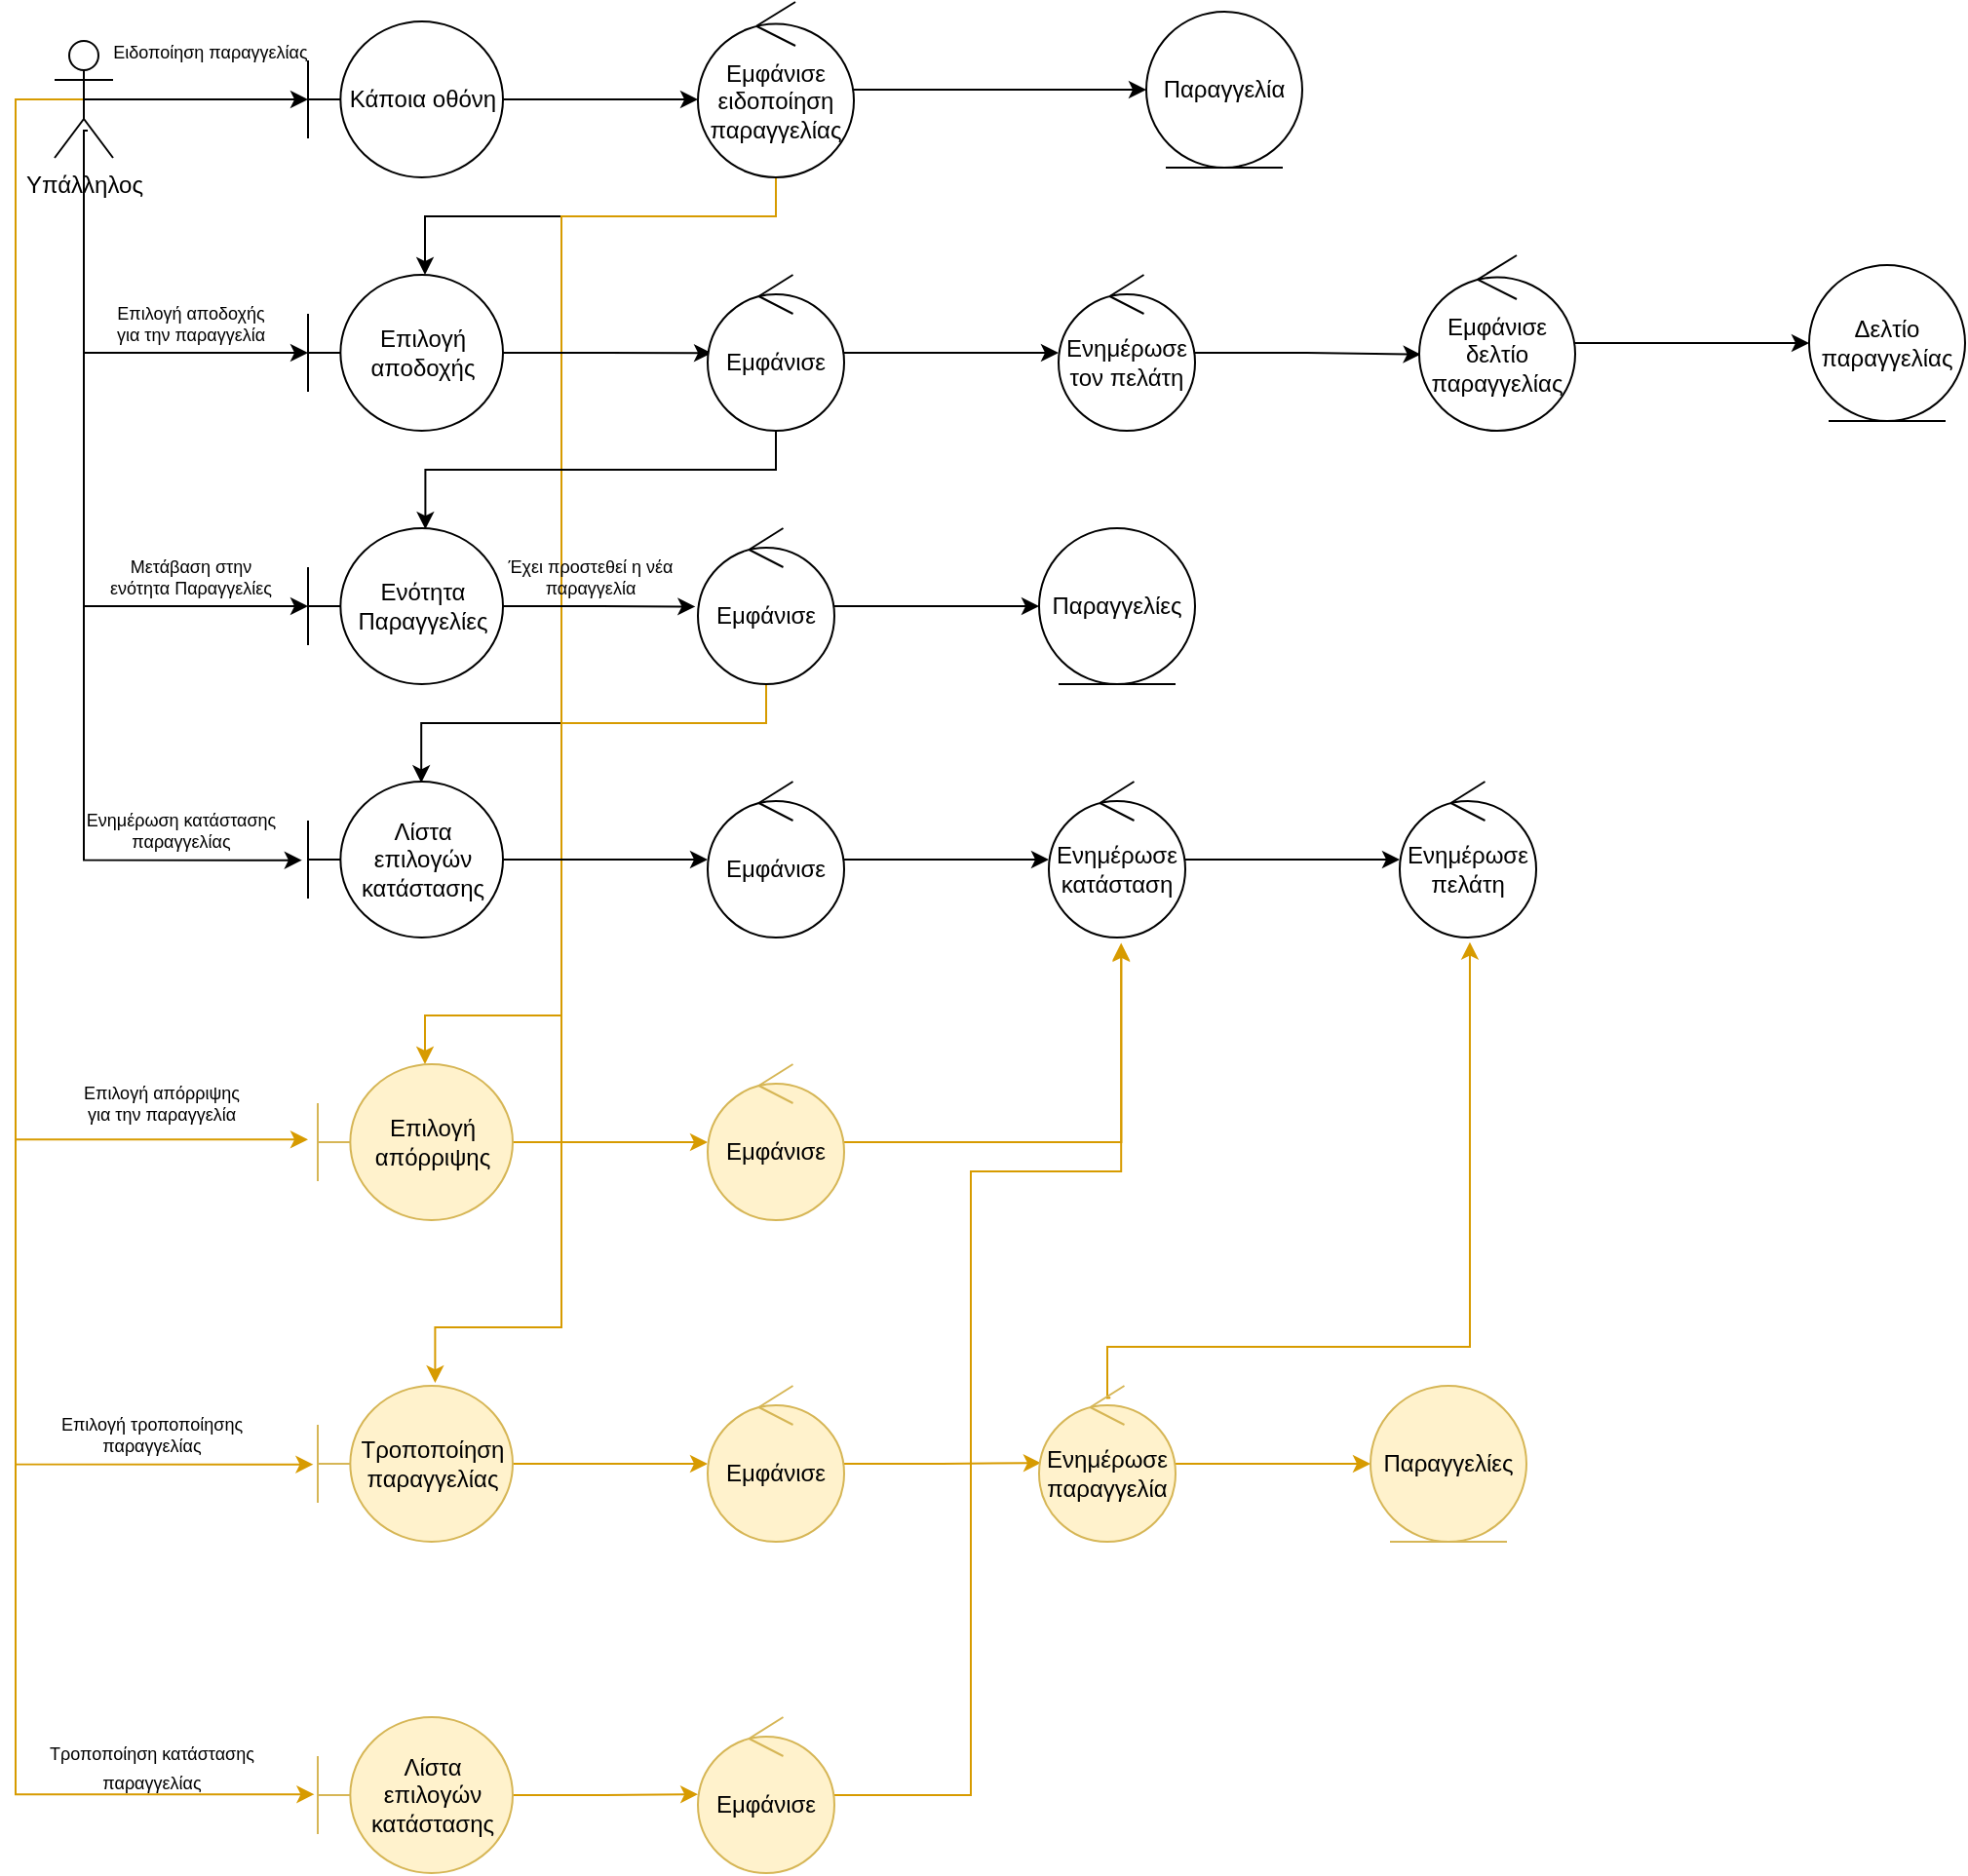 <mxfile version="17.4.6" type="device"><diagram id="UQFXTWa3-OkC9Rg5esDg" name="Page-1"><mxGraphModel dx="2307" dy="1287" grid="1" gridSize="10" guides="1" tooltips="1" connect="1" arrows="1" fold="1" page="1" pageScale="1" pageWidth="827" pageHeight="1169" math="0" shadow="0"><root><mxCell id="0"/><mxCell id="1" parent="0"/><mxCell id="y0UVDq58jYLbsLcT_Qaw-15" style="edgeStyle=orthogonalEdgeStyle;rounded=0;orthogonalLoop=1;jettySize=auto;html=1;entryX=0;entryY=0.5;entryDx=0;entryDy=0;entryPerimeter=0;exitX=0.5;exitY=0.5;exitDx=0;exitDy=0;exitPerimeter=0;" parent="1" source="y0UVDq58jYLbsLcT_Qaw-1" target="y0UVDq58jYLbsLcT_Qaw-4" edge="1"><mxGeometry relative="1" as="geometry"/></mxCell><mxCell id="y0UVDq58jYLbsLcT_Qaw-19" style="edgeStyle=orthogonalEdgeStyle;rounded=0;orthogonalLoop=1;jettySize=auto;html=1;entryX=0;entryY=0.5;entryDx=0;entryDy=0;entryPerimeter=0;exitX=0.567;exitY=0.767;exitDx=0;exitDy=0;exitPerimeter=0;" parent="1" source="y0UVDq58jYLbsLcT_Qaw-1" target="y0UVDq58jYLbsLcT_Qaw-7" edge="1"><mxGeometry relative="1" as="geometry"><Array as="points"><mxPoint x="55" y="106"/><mxPoint x="55" y="220"/></Array></mxGeometry></mxCell><mxCell id="y0UVDq58jYLbsLcT_Qaw-28" style="edgeStyle=orthogonalEdgeStyle;rounded=0;orthogonalLoop=1;jettySize=auto;html=1;entryX=0;entryY=0.5;entryDx=0;entryDy=0;entryPerimeter=0;" parent="1" source="y0UVDq58jYLbsLcT_Qaw-1" target="y0UVDq58jYLbsLcT_Qaw-25" edge="1"><mxGeometry relative="1" as="geometry"><Array as="points"><mxPoint x="55" y="350"/></Array></mxGeometry></mxCell><mxCell id="y0UVDq58jYLbsLcT_Qaw-36" style="edgeStyle=orthogonalEdgeStyle;rounded=0;orthogonalLoop=1;jettySize=auto;html=1;entryX=-0.031;entryY=0.504;entryDx=0;entryDy=0;entryPerimeter=0;" parent="1" source="y0UVDq58jYLbsLcT_Qaw-1" target="y0UVDq58jYLbsLcT_Qaw-32" edge="1"><mxGeometry relative="1" as="geometry"><Array as="points"><mxPoint x="55" y="480"/></Array></mxGeometry></mxCell><mxCell id="cE5y3oamWATbXAIDFSsi-21" style="edgeStyle=orthogonalEdgeStyle;rounded=0;orthogonalLoop=1;jettySize=auto;html=1;entryX=-0.05;entryY=0.483;entryDx=0;entryDy=0;entryPerimeter=0;fillColor=#ffe6cc;strokeColor=#d79b00;exitX=0.5;exitY=0.5;exitDx=0;exitDy=0;exitPerimeter=0;" edge="1" parent="1" source="y0UVDq58jYLbsLcT_Qaw-1" target="cE5y3oamWATbXAIDFSsi-3"><mxGeometry relative="1" as="geometry"><Array as="points"><mxPoint x="20" y="90"/><mxPoint x="20" y="624"/></Array></mxGeometry></mxCell><mxCell id="cE5y3oamWATbXAIDFSsi-22" style="edgeStyle=orthogonalEdgeStyle;rounded=0;orthogonalLoop=1;jettySize=auto;html=1;entryX=-0.023;entryY=0.504;entryDx=0;entryDy=0;entryPerimeter=0;fillColor=#ffe6cc;strokeColor=#d79b00;" edge="1" parent="1" source="y0UVDq58jYLbsLcT_Qaw-1" target="cE5y3oamWATbXAIDFSsi-5"><mxGeometry relative="1" as="geometry"><Array as="points"><mxPoint x="20" y="90"/><mxPoint x="20" y="790"/></Array></mxGeometry></mxCell><mxCell id="cE5y3oamWATbXAIDFSsi-39" style="edgeStyle=orthogonalEdgeStyle;rounded=0;orthogonalLoop=1;jettySize=auto;html=1;entryX=-0.018;entryY=0.495;entryDx=0;entryDy=0;entryPerimeter=0;fontSize=12;fillColor=#ffe6cc;strokeColor=#d79b00;" edge="1" parent="1" source="y0UVDq58jYLbsLcT_Qaw-1" target="cE5y3oamWATbXAIDFSsi-35"><mxGeometry relative="1" as="geometry"><Array as="points"><mxPoint x="20" y="90"/><mxPoint x="20" y="960"/></Array></mxGeometry></mxCell><mxCell id="y0UVDq58jYLbsLcT_Qaw-1" value="Υπάλληλος" style="shape=umlActor;verticalLabelPosition=bottom;verticalAlign=top;html=1;" parent="1" vertex="1"><mxGeometry x="40" y="60" width="30" height="60" as="geometry"/></mxCell><mxCell id="y0UVDq58jYLbsLcT_Qaw-16" style="edgeStyle=orthogonalEdgeStyle;rounded=0;orthogonalLoop=1;jettySize=auto;html=1;entryX=0;entryY=0.556;entryDx=0;entryDy=0;entryPerimeter=0;" parent="1" source="y0UVDq58jYLbsLcT_Qaw-4" target="y0UVDq58jYLbsLcT_Qaw-5" edge="1"><mxGeometry relative="1" as="geometry"/></mxCell><mxCell id="y0UVDq58jYLbsLcT_Qaw-4" value="Κάποια οθόνη" style="shape=umlBoundary;whiteSpace=wrap;html=1;" parent="1" vertex="1"><mxGeometry x="170" y="50" width="100" height="80" as="geometry"/></mxCell><mxCell id="y0UVDq58jYLbsLcT_Qaw-17" style="edgeStyle=orthogonalEdgeStyle;rounded=0;orthogonalLoop=1;jettySize=auto;html=1;" parent="1" source="y0UVDq58jYLbsLcT_Qaw-5" target="y0UVDq58jYLbsLcT_Qaw-6" edge="1"><mxGeometry relative="1" as="geometry"/></mxCell><mxCell id="y0UVDq58jYLbsLcT_Qaw-18" style="edgeStyle=orthogonalEdgeStyle;rounded=0;orthogonalLoop=1;jettySize=auto;html=1;entryX=0.6;entryY=0;entryDx=0;entryDy=0;entryPerimeter=0;" parent="1" source="y0UVDq58jYLbsLcT_Qaw-5" target="y0UVDq58jYLbsLcT_Qaw-7" edge="1"><mxGeometry relative="1" as="geometry"><Array as="points"><mxPoint x="410" y="150"/><mxPoint x="230" y="150"/></Array></mxGeometry></mxCell><mxCell id="cE5y3oamWATbXAIDFSsi-25" style="edgeStyle=orthogonalEdgeStyle;rounded=0;orthogonalLoop=1;jettySize=auto;html=1;fillColor=#ffe6cc;strokeColor=#d79b00;" edge="1" parent="1" source="y0UVDq58jYLbsLcT_Qaw-5" target="cE5y3oamWATbXAIDFSsi-3"><mxGeometry relative="1" as="geometry"><Array as="points"><mxPoint x="410" y="150"/><mxPoint x="300" y="150"/><mxPoint x="300" y="560"/><mxPoint x="230" y="560"/></Array></mxGeometry></mxCell><mxCell id="y0UVDq58jYLbsLcT_Qaw-5" value="Εμφάνισε ειδοποίηση παραγγελίας" style="ellipse;shape=umlControl;whiteSpace=wrap;html=1;" parent="1" vertex="1"><mxGeometry x="370" y="40" width="80" height="90" as="geometry"/></mxCell><mxCell id="y0UVDq58jYLbsLcT_Qaw-6" value="Παραγγελία" style="ellipse;shape=umlEntity;whiteSpace=wrap;html=1;" parent="1" vertex="1"><mxGeometry x="600" y="45" width="80" height="80" as="geometry"/></mxCell><mxCell id="y0UVDq58jYLbsLcT_Qaw-21" style="edgeStyle=orthogonalEdgeStyle;rounded=0;orthogonalLoop=1;jettySize=auto;html=1;entryX=0.029;entryY=0.502;entryDx=0;entryDy=0;entryPerimeter=0;" parent="1" source="y0UVDq58jYLbsLcT_Qaw-7" target="y0UVDq58jYLbsLcT_Qaw-8" edge="1"><mxGeometry relative="1" as="geometry"/></mxCell><mxCell id="y0UVDq58jYLbsLcT_Qaw-7" value="Επιλογή αποδοχής" style="shape=umlBoundary;whiteSpace=wrap;html=1;" parent="1" vertex="1"><mxGeometry x="170" y="180" width="100" height="80" as="geometry"/></mxCell><mxCell id="y0UVDq58jYLbsLcT_Qaw-22" style="edgeStyle=orthogonalEdgeStyle;rounded=0;orthogonalLoop=1;jettySize=auto;html=1;" parent="1" source="y0UVDq58jYLbsLcT_Qaw-8" target="y0UVDq58jYLbsLcT_Qaw-9" edge="1"><mxGeometry relative="1" as="geometry"/></mxCell><mxCell id="y0UVDq58jYLbsLcT_Qaw-31" style="edgeStyle=orthogonalEdgeStyle;rounded=0;orthogonalLoop=1;jettySize=auto;html=1;entryX=0.602;entryY=0.007;entryDx=0;entryDy=0;entryPerimeter=0;" parent="1" source="y0UVDq58jYLbsLcT_Qaw-8" target="y0UVDq58jYLbsLcT_Qaw-25" edge="1"><mxGeometry relative="1" as="geometry"><Array as="points"><mxPoint x="410" y="280"/><mxPoint x="230" y="280"/></Array></mxGeometry></mxCell><mxCell id="y0UVDq58jYLbsLcT_Qaw-8" value="Εμφάνισε" style="ellipse;shape=umlControl;whiteSpace=wrap;html=1;" parent="1" vertex="1"><mxGeometry x="375" y="180" width="70" height="80" as="geometry"/></mxCell><mxCell id="y0UVDq58jYLbsLcT_Qaw-23" style="edgeStyle=orthogonalEdgeStyle;rounded=0;orthogonalLoop=1;jettySize=auto;html=1;entryX=0.01;entryY=0.565;entryDx=0;entryDy=0;entryPerimeter=0;" parent="1" source="y0UVDq58jYLbsLcT_Qaw-9" target="y0UVDq58jYLbsLcT_Qaw-10" edge="1"><mxGeometry relative="1" as="geometry"/></mxCell><mxCell id="y0UVDq58jYLbsLcT_Qaw-9" value="Ενημέρωσε τον πελάτη" style="ellipse;shape=umlControl;whiteSpace=wrap;html=1;" parent="1" vertex="1"><mxGeometry x="555" y="180" width="70" height="80" as="geometry"/></mxCell><mxCell id="y0UVDq58jYLbsLcT_Qaw-24" style="edgeStyle=orthogonalEdgeStyle;rounded=0;orthogonalLoop=1;jettySize=auto;html=1;entryX=0;entryY=0.5;entryDx=0;entryDy=0;" parent="1" source="y0UVDq58jYLbsLcT_Qaw-10" target="y0UVDq58jYLbsLcT_Qaw-11" edge="1"><mxGeometry relative="1" as="geometry"/></mxCell><mxCell id="y0UVDq58jYLbsLcT_Qaw-10" value="Εμφάνισε δελτίο παραγγελίας" style="ellipse;shape=umlControl;whiteSpace=wrap;html=1;" parent="1" vertex="1"><mxGeometry x="740" y="170" width="80" height="90" as="geometry"/></mxCell><mxCell id="y0UVDq58jYLbsLcT_Qaw-11" value="Δελτίο παραγγελίας" style="ellipse;shape=umlEntity;whiteSpace=wrap;html=1;" parent="1" vertex="1"><mxGeometry x="940" y="175" width="80" height="80" as="geometry"/></mxCell><mxCell id="y0UVDq58jYLbsLcT_Qaw-29" style="edgeStyle=orthogonalEdgeStyle;rounded=0;orthogonalLoop=1;jettySize=auto;html=1;entryX=-0.019;entryY=0.503;entryDx=0;entryDy=0;entryPerimeter=0;" parent="1" source="y0UVDq58jYLbsLcT_Qaw-25" target="y0UVDq58jYLbsLcT_Qaw-26" edge="1"><mxGeometry relative="1" as="geometry"/></mxCell><mxCell id="y0UVDq58jYLbsLcT_Qaw-25" value="Ενότητα Παραγγελίες" style="shape=umlBoundary;whiteSpace=wrap;html=1;" parent="1" vertex="1"><mxGeometry x="170" y="310" width="100" height="80" as="geometry"/></mxCell><mxCell id="y0UVDq58jYLbsLcT_Qaw-30" style="edgeStyle=orthogonalEdgeStyle;rounded=0;orthogonalLoop=1;jettySize=auto;html=1;entryX=0;entryY=0.5;entryDx=0;entryDy=0;" parent="1" source="y0UVDq58jYLbsLcT_Qaw-26" target="y0UVDq58jYLbsLcT_Qaw-27" edge="1"><mxGeometry relative="1" as="geometry"/></mxCell><mxCell id="y0UVDq58jYLbsLcT_Qaw-40" style="edgeStyle=orthogonalEdgeStyle;rounded=0;orthogonalLoop=1;jettySize=auto;html=1;entryX=0.581;entryY=0.008;entryDx=0;entryDy=0;entryPerimeter=0;" parent="1" source="y0UVDq58jYLbsLcT_Qaw-26" target="y0UVDq58jYLbsLcT_Qaw-32" edge="1"><mxGeometry relative="1" as="geometry"><Array as="points"><mxPoint x="405" y="410"/><mxPoint x="228" y="410"/></Array></mxGeometry></mxCell><mxCell id="cE5y3oamWATbXAIDFSsi-26" style="edgeStyle=orthogonalEdgeStyle;rounded=0;orthogonalLoop=1;jettySize=auto;html=1;entryX=0.602;entryY=-0.018;entryDx=0;entryDy=0;entryPerimeter=0;fillColor=#ffe6cc;strokeColor=#d79b00;" edge="1" parent="1" source="y0UVDq58jYLbsLcT_Qaw-26" target="cE5y3oamWATbXAIDFSsi-5"><mxGeometry relative="1" as="geometry"><Array as="points"><mxPoint x="405" y="410"/><mxPoint x="300" y="410"/><mxPoint x="300" y="720"/><mxPoint x="235" y="720"/></Array></mxGeometry></mxCell><mxCell id="y0UVDq58jYLbsLcT_Qaw-26" value="Εμφάνισε" style="ellipse;shape=umlControl;whiteSpace=wrap;html=1;" parent="1" vertex="1"><mxGeometry x="370" y="310" width="70" height="80" as="geometry"/></mxCell><mxCell id="y0UVDq58jYLbsLcT_Qaw-27" value="Παραγγελίες" style="ellipse;shape=umlEntity;whiteSpace=wrap;html=1;" parent="1" vertex="1"><mxGeometry x="545" y="310" width="80" height="80" as="geometry"/></mxCell><mxCell id="y0UVDq58jYLbsLcT_Qaw-37" style="edgeStyle=orthogonalEdgeStyle;rounded=0;orthogonalLoop=1;jettySize=auto;html=1;" parent="1" source="y0UVDq58jYLbsLcT_Qaw-32" target="y0UVDq58jYLbsLcT_Qaw-33" edge="1"><mxGeometry relative="1" as="geometry"/></mxCell><mxCell id="y0UVDq58jYLbsLcT_Qaw-32" value="Λίστα επιλογών κατάστασης" style="shape=umlBoundary;whiteSpace=wrap;html=1;" parent="1" vertex="1"><mxGeometry x="170" y="440" width="100" height="80" as="geometry"/></mxCell><mxCell id="y0UVDq58jYLbsLcT_Qaw-38" style="edgeStyle=orthogonalEdgeStyle;rounded=0;orthogonalLoop=1;jettySize=auto;html=1;" parent="1" source="y0UVDq58jYLbsLcT_Qaw-33" target="y0UVDq58jYLbsLcT_Qaw-34" edge="1"><mxGeometry relative="1" as="geometry"/></mxCell><mxCell id="y0UVDq58jYLbsLcT_Qaw-33" value="Εμφάνισε" style="ellipse;shape=umlControl;whiteSpace=wrap;html=1;" parent="1" vertex="1"><mxGeometry x="375" y="440" width="70" height="80" as="geometry"/></mxCell><mxCell id="y0UVDq58jYLbsLcT_Qaw-39" style="edgeStyle=orthogonalEdgeStyle;rounded=0;orthogonalLoop=1;jettySize=auto;html=1;" parent="1" source="y0UVDq58jYLbsLcT_Qaw-34" target="y0UVDq58jYLbsLcT_Qaw-35" edge="1"><mxGeometry relative="1" as="geometry"/></mxCell><mxCell id="y0UVDq58jYLbsLcT_Qaw-34" value="Ενημέρωσε κατάσταση" style="ellipse;shape=umlControl;whiteSpace=wrap;html=1;" parent="1" vertex="1"><mxGeometry x="550" y="440" width="70" height="80" as="geometry"/></mxCell><mxCell id="y0UVDq58jYLbsLcT_Qaw-35" value="Ενημέρωσε πελάτη" style="ellipse;shape=umlControl;whiteSpace=wrap;html=1;" parent="1" vertex="1"><mxGeometry x="730" y="440" width="70" height="80" as="geometry"/></mxCell><mxCell id="cE5y3oamWATbXAIDFSsi-13" style="edgeStyle=orthogonalEdgeStyle;rounded=0;orthogonalLoop=1;jettySize=auto;html=1;fillColor=#ffe6cc;strokeColor=#d79b00;" edge="1" parent="1" source="cE5y3oamWATbXAIDFSsi-3" target="cE5y3oamWATbXAIDFSsi-4"><mxGeometry relative="1" as="geometry"/></mxCell><mxCell id="cE5y3oamWATbXAIDFSsi-3" value="Επιλογή απόρριψης" style="shape=umlBoundary;whiteSpace=wrap;html=1;fillColor=#fff2cc;strokeColor=#d6b656;" vertex="1" parent="1"><mxGeometry x="175" y="585" width="100" height="80" as="geometry"/></mxCell><mxCell id="cE5y3oamWATbXAIDFSsi-27" style="edgeStyle=orthogonalEdgeStyle;rounded=0;orthogonalLoop=1;jettySize=auto;html=1;entryX=0.531;entryY=1.043;entryDx=0;entryDy=0;entryPerimeter=0;fillColor=#ffe6cc;strokeColor=#d79b00;" edge="1" parent="1" source="cE5y3oamWATbXAIDFSsi-4" target="y0UVDq58jYLbsLcT_Qaw-34"><mxGeometry relative="1" as="geometry"/></mxCell><mxCell id="cE5y3oamWATbXAIDFSsi-4" value="Εμφάνισε" style="ellipse;shape=umlControl;whiteSpace=wrap;html=1;fillColor=#fff2cc;strokeColor=#d6b656;" vertex="1" parent="1"><mxGeometry x="375" y="585" width="70" height="80" as="geometry"/></mxCell><mxCell id="cE5y3oamWATbXAIDFSsi-14" style="edgeStyle=orthogonalEdgeStyle;rounded=0;orthogonalLoop=1;jettySize=auto;html=1;fillColor=#ffe6cc;strokeColor=#d79b00;" edge="1" parent="1" source="cE5y3oamWATbXAIDFSsi-5" target="cE5y3oamWATbXAIDFSsi-6"><mxGeometry relative="1" as="geometry"/></mxCell><mxCell id="cE5y3oamWATbXAIDFSsi-5" value="Τροποποίηση παραγγελίας" style="shape=umlBoundary;whiteSpace=wrap;html=1;fillColor=#fff2cc;strokeColor=#d6b656;" vertex="1" parent="1"><mxGeometry x="175" y="750" width="100" height="80" as="geometry"/></mxCell><mxCell id="cE5y3oamWATbXAIDFSsi-15" style="edgeStyle=orthogonalEdgeStyle;rounded=0;orthogonalLoop=1;jettySize=auto;html=1;entryX=0.014;entryY=0.495;entryDx=0;entryDy=0;entryPerimeter=0;fillColor=#ffe6cc;strokeColor=#d79b00;" edge="1" parent="1" source="cE5y3oamWATbXAIDFSsi-6" target="cE5y3oamWATbXAIDFSsi-7"><mxGeometry relative="1" as="geometry"/></mxCell><mxCell id="cE5y3oamWATbXAIDFSsi-6" value="Εμφάνισε" style="ellipse;shape=umlControl;whiteSpace=wrap;html=1;fillColor=#fff2cc;strokeColor=#d6b656;" vertex="1" parent="1"><mxGeometry x="375" y="750" width="70" height="80" as="geometry"/></mxCell><mxCell id="cE5y3oamWATbXAIDFSsi-16" style="edgeStyle=orthogonalEdgeStyle;rounded=0;orthogonalLoop=1;jettySize=auto;html=1;entryX=0;entryY=0.5;entryDx=0;entryDy=0;fillColor=#ffe6cc;strokeColor=#d79b00;" edge="1" parent="1" source="cE5y3oamWATbXAIDFSsi-7" target="cE5y3oamWATbXAIDFSsi-8"><mxGeometry relative="1" as="geometry"/></mxCell><mxCell id="cE5y3oamWATbXAIDFSsi-23" style="edgeStyle=orthogonalEdgeStyle;rounded=0;orthogonalLoop=1;jettySize=auto;html=1;entryX=0.514;entryY=1.029;entryDx=0;entryDy=0;entryPerimeter=0;fillColor=#ffe6cc;strokeColor=#d79b00;exitX=0.523;exitY=0.077;exitDx=0;exitDy=0;exitPerimeter=0;" edge="1" parent="1" source="cE5y3oamWATbXAIDFSsi-7" target="y0UVDq58jYLbsLcT_Qaw-35"><mxGeometry relative="1" as="geometry"><Array as="points"><mxPoint x="580" y="756"/><mxPoint x="580" y="730"/><mxPoint x="766" y="730"/></Array></mxGeometry></mxCell><mxCell id="cE5y3oamWATbXAIDFSsi-7" value="Ενημέρωσε παραγγελία" style="ellipse;shape=umlControl;whiteSpace=wrap;html=1;fillColor=#fff2cc;strokeColor=#d6b656;" vertex="1" parent="1"><mxGeometry x="545" y="750" width="70" height="80" as="geometry"/></mxCell><mxCell id="cE5y3oamWATbXAIDFSsi-8" value="Παραγγελίες" style="ellipse;shape=umlEntity;whiteSpace=wrap;html=1;fillColor=#fff2cc;strokeColor=#d6b656;" vertex="1" parent="1"><mxGeometry x="715" y="750" width="80" height="80" as="geometry"/></mxCell><mxCell id="cE5y3oamWATbXAIDFSsi-28" value="&lt;font style=&quot;font-size: 9px&quot;&gt;Ειδοποίηση παραγγελίας&lt;/font&gt;" style="text;html=1;strokeColor=none;fillColor=none;align=center;verticalAlign=middle;whiteSpace=wrap;rounded=0;" vertex="1" parent="1"><mxGeometry x="65" y="50" width="110" height="30" as="geometry"/></mxCell><mxCell id="cE5y3oamWATbXAIDFSsi-29" value="Επιλογή αποδοχής για την παραγγελία" style="text;html=1;strokeColor=none;fillColor=none;align=center;verticalAlign=middle;whiteSpace=wrap;rounded=0;fontSize=9;" vertex="1" parent="1"><mxGeometry x="65" y="190" width="90" height="30" as="geometry"/></mxCell><mxCell id="cE5y3oamWATbXAIDFSsi-30" value="Μετάβαση στην ενότητα Παραγγελίες" style="text;html=1;strokeColor=none;fillColor=none;align=center;verticalAlign=middle;whiteSpace=wrap;rounded=0;fontSize=9;" vertex="1" parent="1"><mxGeometry x="65" y="320" width="90" height="30" as="geometry"/></mxCell><mxCell id="cE5y3oamWATbXAIDFSsi-31" value="Ενημέρωση κατάστασης παραγγελίας" style="text;html=1;strokeColor=none;fillColor=none;align=center;verticalAlign=middle;whiteSpace=wrap;rounded=0;fontSize=9;" vertex="1" parent="1"><mxGeometry x="55" y="450" width="100" height="30" as="geometry"/></mxCell><mxCell id="cE5y3oamWATbXAIDFSsi-32" value="Έχει προστεθεί η νέα παραγγελία" style="text;html=1;strokeColor=none;fillColor=none;align=center;verticalAlign=middle;whiteSpace=wrap;rounded=0;fontSize=9;" vertex="1" parent="1"><mxGeometry x="270" y="320" width="90" height="30" as="geometry"/></mxCell><mxCell id="cE5y3oamWATbXAIDFSsi-33" value="Επιλογή απόρριψης για την παραγγελία" style="text;html=1;strokeColor=none;fillColor=none;align=center;verticalAlign=middle;whiteSpace=wrap;rounded=0;fontSize=9;" vertex="1" parent="1"><mxGeometry x="50" y="590" width="90" height="30" as="geometry"/></mxCell><mxCell id="cE5y3oamWATbXAIDFSsi-34" value="Επιλογή τροποποίησης παραγγελίας" style="text;html=1;strokeColor=none;fillColor=none;align=center;verticalAlign=middle;whiteSpace=wrap;rounded=0;fontSize=9;" vertex="1" parent="1"><mxGeometry x="40" y="760" width="100" height="30" as="geometry"/></mxCell><mxCell id="cE5y3oamWATbXAIDFSsi-40" style="edgeStyle=orthogonalEdgeStyle;rounded=0;orthogonalLoop=1;jettySize=auto;html=1;entryX=0.001;entryY=0.495;entryDx=0;entryDy=0;entryPerimeter=0;fontSize=12;fillColor=#ffe6cc;strokeColor=#d79b00;" edge="1" parent="1" source="cE5y3oamWATbXAIDFSsi-35" target="cE5y3oamWATbXAIDFSsi-37"><mxGeometry relative="1" as="geometry"/></mxCell><mxCell id="cE5y3oamWATbXAIDFSsi-35" value="&lt;font style=&quot;font-size: 12px&quot;&gt;Λίστα επιλογών κατάστασης&lt;/font&gt;" style="shape=umlBoundary;whiteSpace=wrap;html=1;fontSize=9;fillColor=#fff2cc;strokeColor=#d6b656;" vertex="1" parent="1"><mxGeometry x="175" y="920" width="100" height="80" as="geometry"/></mxCell><mxCell id="cE5y3oamWATbXAIDFSsi-43" style="edgeStyle=orthogonalEdgeStyle;rounded=0;orthogonalLoop=1;jettySize=auto;html=1;entryX=0.53;entryY=1.034;entryDx=0;entryDy=0;entryPerimeter=0;fontSize=12;fillColor=#ffe6cc;strokeColor=#d79b00;" edge="1" parent="1" source="cE5y3oamWATbXAIDFSsi-37" target="y0UVDq58jYLbsLcT_Qaw-34"><mxGeometry relative="1" as="geometry"><Array as="points"><mxPoint x="510" y="960"/><mxPoint x="510" y="640"/><mxPoint x="587" y="640"/></Array></mxGeometry></mxCell><mxCell id="cE5y3oamWATbXAIDFSsi-37" value="Εμφάνισε" style="ellipse;shape=umlControl;whiteSpace=wrap;html=1;fillColor=#fff2cc;strokeColor=#d6b656;" vertex="1" parent="1"><mxGeometry x="370" y="920" width="70" height="80" as="geometry"/></mxCell><mxCell id="cE5y3oamWATbXAIDFSsi-44" value="&lt;font style=&quot;font-size: 9px&quot;&gt;Τροποποίηση κατάστασης παραγγελίας&lt;/font&gt;" style="text;html=1;strokeColor=none;fillColor=none;align=center;verticalAlign=middle;whiteSpace=wrap;rounded=0;fontSize=12;" vertex="1" parent="1"><mxGeometry x="35" y="930" width="110" height="30" as="geometry"/></mxCell></root></mxGraphModel></diagram></mxfile>